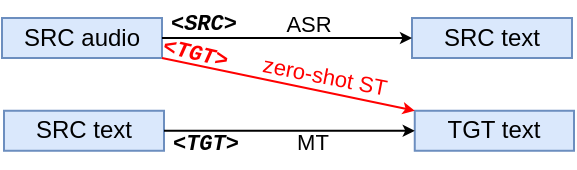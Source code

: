 <mxfile version="14.7.10" type="device"><diagram id="yPxyJZ8AM_hMuL3Unpa9" name="gitflow"><mxGraphModel dx="593" dy="281" grid="1" gridSize="1" guides="1" tooltips="1" connect="1" arrows="1" fold="1" page="1" pageScale="1" pageWidth="850" pageHeight="1100" math="0" shadow="0"><root><mxCell id="0"/><mxCell id="1" parent="0"/><mxCell id="ioBi6A1W2kCeu0KowCNb-187" value="&lt;font style=&quot;font-size: 11px&quot;&gt;zero-shot ST&lt;/font&gt;" style="text;html=1;strokeColor=none;fillColor=none;align=center;verticalAlign=middle;whiteSpace=wrap;rounded=0;fontColor=#FF0000;rotation=11;" parent="1" vertex="1"><mxGeometry x="303.95" y="89.48" width="65" height="20" as="geometry"/></mxCell><mxCell id="7" value="SRC audio" style="text;html=1;strokeColor=#6c8ebf;fillColor=#dae8fc;align=center;verticalAlign=middle;whiteSpace=wrap;rounded=0;" parent="1" vertex="1"><mxGeometry x="175" y="70" width="80" height="20" as="geometry"/></mxCell><mxCell id="ioBi6A1W2kCeu0KowCNb-178" value="SRC text" style="text;html=1;strokeColor=#6c8ebf;fillColor=#dae8fc;align=center;verticalAlign=middle;whiteSpace=wrap;rounded=0;" parent="1" vertex="1"><mxGeometry x="380" y="70" width="80" height="20" as="geometry"/></mxCell><mxCell id="ioBi6A1W2kCeu0KowCNb-182" style="edgeStyle=orthogonalEdgeStyle;rounded=0;orthogonalLoop=1;jettySize=auto;html=1;exitX=1;exitY=0.5;exitDx=0;exitDy=0;entryX=0;entryY=0.5;entryDx=0;entryDy=0;startSize=6;endSize=3;" parent="1" source="7" target="ioBi6A1W2kCeu0KowCNb-178" edge="1"><mxGeometry x="150" y="50" as="geometry"/></mxCell><mxCell id="ioBi6A1W2kCeu0KowCNb-179" value="SRC text" style="text;html=1;strokeColor=#6c8ebf;fillColor=#dae8fc;align=center;verticalAlign=middle;whiteSpace=wrap;rounded=0;" parent="1" vertex="1"><mxGeometry x="176" y="116.38" width="80" height="20" as="geometry"/></mxCell><mxCell id="ioBi6A1W2kCeu0KowCNb-180" value="TGT text" style="text;html=1;strokeColor=#6c8ebf;fillColor=#dae8fc;align=center;verticalAlign=middle;whiteSpace=wrap;rounded=0;" parent="1" vertex="1"><mxGeometry x="381.38" y="116.38" width="79.62" height="20" as="geometry"/></mxCell><mxCell id="ioBi6A1W2kCeu0KowCNb-184" style="rounded=0;orthogonalLoop=1;jettySize=auto;html=1;exitX=1;exitY=1;exitDx=0;exitDy=0;entryX=0;entryY=0;entryDx=0;entryDy=0;strokeColor=#FF0000;startSize=6;endSize=3;" parent="1" source="7" target="ioBi6A1W2kCeu0KowCNb-180" edge="1"><mxGeometry x="150" y="30" as="geometry"/></mxCell><mxCell id="ioBi6A1W2kCeu0KowCNb-183" style="edgeStyle=orthogonalEdgeStyle;rounded=0;orthogonalLoop=1;jettySize=auto;html=1;exitX=1;exitY=0.5;exitDx=0;exitDy=0;entryX=0;entryY=0.5;entryDx=0;entryDy=0;startSize=6;endSize=3;" parent="1" source="ioBi6A1W2kCeu0KowCNb-179" target="ioBi6A1W2kCeu0KowCNb-180" edge="1"><mxGeometry x="151" y="-13.62" as="geometry"/></mxCell><mxCell id="ioBi6A1W2kCeu0KowCNb-185" value="&lt;font style=&quot;font-size: 11px&quot;&gt;ASR&lt;/font&gt;" style="text;html=1;strokeColor=none;fillColor=none;align=center;verticalAlign=middle;whiteSpace=wrap;rounded=0;" parent="1" vertex="1"><mxGeometry x="300.998" y="61" width="55.385" height="24.615" as="geometry"/></mxCell><mxCell id="ioBi6A1W2kCeu0KowCNb-186" value="&lt;font style=&quot;font-size: 11px&quot;&gt;MT&lt;/font&gt;" style="text;html=1;strokeColor=none;fillColor=none;align=center;verticalAlign=middle;whiteSpace=wrap;rounded=0;" parent="1" vertex="1"><mxGeometry x="303.308" y="120.075" width="55.385" height="24.615" as="geometry"/></mxCell><mxCell id="RLsZvq5VJ5fCR_I32eTo-7" value="&lt;font face=&quot;Courier New&quot; size=&quot;1&quot;&gt;&lt;i style=&quot;font-size: 11px&quot;&gt;&amp;lt;SRC&amp;gt;&lt;/i&gt;&lt;/font&gt;" style="text;html=1;strokeColor=none;fillColor=none;align=center;verticalAlign=middle;whiteSpace=wrap;rounded=0;fontStyle=1" parent="1" vertex="1"><mxGeometry x="256" y="62" width="40" height="20" as="geometry"/></mxCell><mxCell id="RLsZvq5VJ5fCR_I32eTo-8" value="&lt;font face=&quot;Courier New&quot; size=&quot;1&quot;&gt;&lt;i style=&quot;font-size: 11px&quot;&gt;&amp;lt;TGT&amp;gt;&lt;/i&gt;&lt;/font&gt;" style="text;html=1;strokeColor=none;fillColor=none;align=center;verticalAlign=middle;whiteSpace=wrap;rounded=0;fontStyle=1" parent="1" vertex="1"><mxGeometry x="257" y="122.38" width="40" height="20" as="geometry"/></mxCell><mxCell id="RLsZvq5VJ5fCR_I32eTo-9" value="&lt;font face=&quot;Courier New&quot; color=&quot;#ff0000&quot; size=&quot;1&quot;&gt;&lt;i style=&quot;font-size: 11px&quot;&gt;&amp;lt;TGT&amp;gt;&lt;/i&gt;&lt;/font&gt;" style="text;html=1;strokeColor=none;fillColor=none;align=center;verticalAlign=middle;whiteSpace=wrap;rounded=0;rotation=13;fontStyle=1" parent="1" vertex="1"><mxGeometry x="252" y="77" width="40" height="20" as="geometry"/></mxCell></root></mxGraphModel></diagram></mxfile>